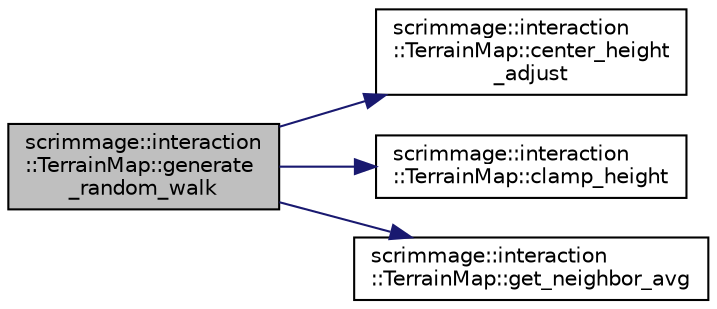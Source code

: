 digraph "scrimmage::interaction::TerrainMap::generate_random_walk"
{
 // LATEX_PDF_SIZE
  edge [fontname="Helvetica",fontsize="10",labelfontname="Helvetica",labelfontsize="10"];
  node [fontname="Helvetica",fontsize="10",shape=record];
  rankdir="LR";
  Node1 [label="scrimmage::interaction\l::TerrainMap::generate\l_random_walk",height=0.2,width=0.4,color="black", fillcolor="grey75", style="filled", fontcolor="black",tooltip=" "];
  Node1 -> Node2 [color="midnightblue",fontsize="10",style="solid",fontname="Helvetica"];
  Node2 [label="scrimmage::interaction\l::TerrainMap::center_height\l_adjust",height=0.2,width=0.4,color="black", fillcolor="white", style="filled",URL="$classscrimmage_1_1interaction_1_1TerrainMap.html#a64a0ee5f0e731c1d3f0365a3c13c2641",tooltip=" "];
  Node1 -> Node3 [color="midnightblue",fontsize="10",style="solid",fontname="Helvetica"];
  Node3 [label="scrimmage::interaction\l::TerrainMap::clamp_height",height=0.2,width=0.4,color="black", fillcolor="white", style="filled",URL="$classscrimmage_1_1interaction_1_1TerrainMap.html#acb53bc6b7d1d0ef925b158cfa79bafe4",tooltip=" "];
  Node1 -> Node4 [color="midnightblue",fontsize="10",style="solid",fontname="Helvetica"];
  Node4 [label="scrimmage::interaction\l::TerrainMap::get_neighbor_avg",height=0.2,width=0.4,color="black", fillcolor="white", style="filled",URL="$classscrimmage_1_1interaction_1_1TerrainMap.html#a8b2c6762bdaa0bd4e31b9f7a5d30aecc",tooltip=" "];
}
